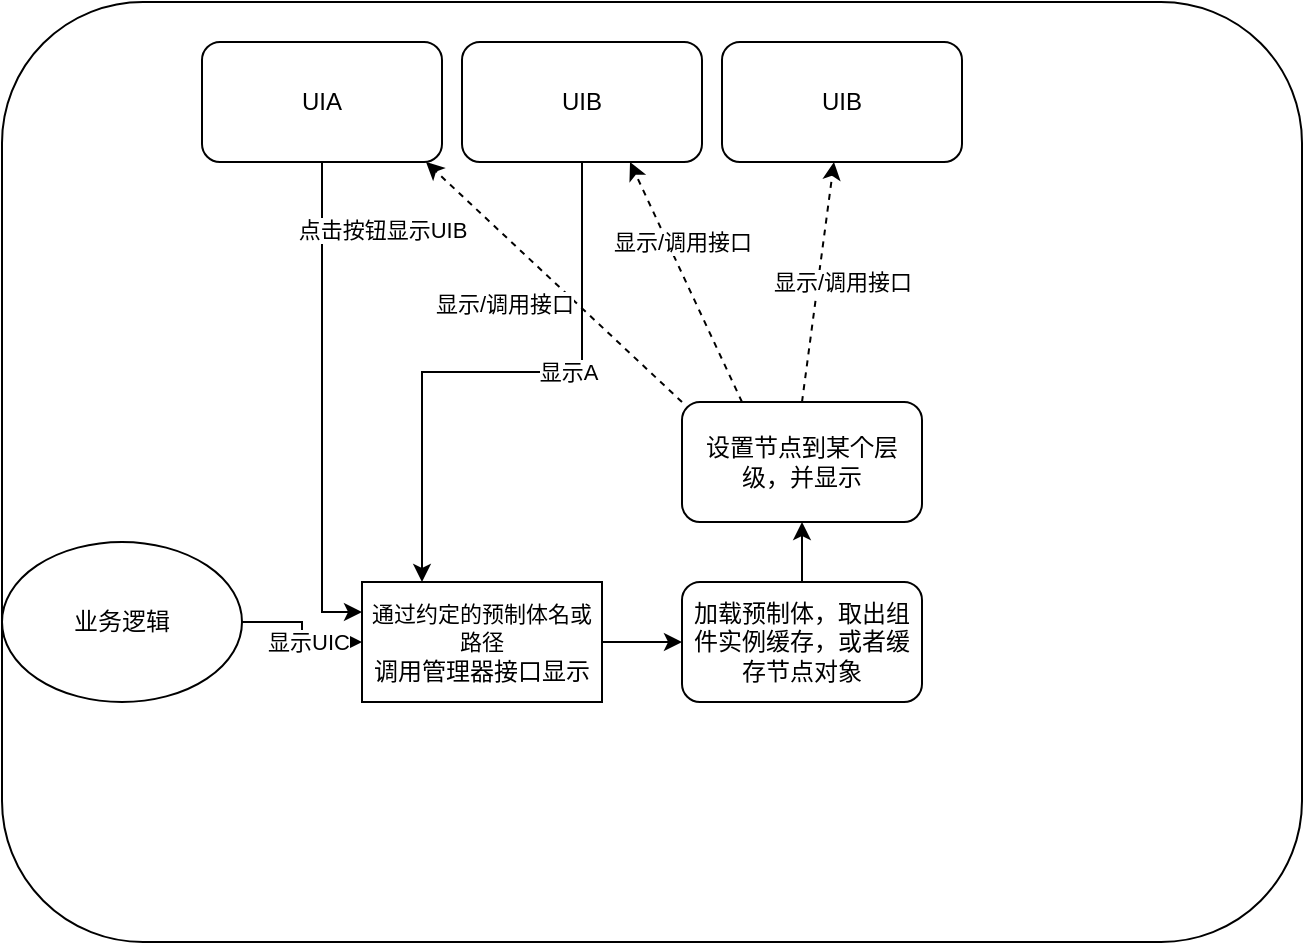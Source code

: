<mxfile version="13.9.9" type="device"><diagram id="TX59E9B6VsboyoVQnJGD" name="第 1 页"><mxGraphModel dx="517" dy="384" grid="1" gridSize="10" guides="1" tooltips="1" connect="1" arrows="1" fold="1" page="1" pageScale="1" pageWidth="827" pageHeight="1169" math="0" shadow="0"><root><mxCell id="0"/><mxCell id="1" parent="0"/><mxCell id="CbtKD4bh8axj5Lkcn41G-1" value="" style="rounded=1;whiteSpace=wrap;html=1;" vertex="1" parent="1"><mxGeometry x="100" y="90" width="650" height="470" as="geometry"/></mxCell><mxCell id="CbtKD4bh8axj5Lkcn41G-9" value="" style="edgeStyle=orthogonalEdgeStyle;rounded=0;orthogonalLoop=1;jettySize=auto;html=1;" edge="1" parent="1" source="CbtKD4bh8axj5Lkcn41G-2" target="CbtKD4bh8axj5Lkcn41G-8"><mxGeometry relative="1" as="geometry"/></mxCell><mxCell id="CbtKD4bh8axj5Lkcn41G-2" value="加载预制体，取出组件实例缓存，或者缓存节点对象" style="rounded=1;whiteSpace=wrap;html=1;" vertex="1" parent="1"><mxGeometry x="440" y="380" width="120" height="60" as="geometry"/></mxCell><mxCell id="CbtKD4bh8axj5Lkcn41G-5" value="" style="edgeStyle=orthogonalEdgeStyle;rounded=0;orthogonalLoop=1;jettySize=auto;html=1;" edge="1" parent="1" source="CbtKD4bh8axj5Lkcn41G-14" target="CbtKD4bh8axj5Lkcn41G-4"><mxGeometry relative="1" as="geometry"><mxPoint x="70" y="410" as="sourcePoint"/></mxGeometry></mxCell><mxCell id="CbtKD4bh8axj5Lkcn41G-25" value="显示UIC" style="edgeLabel;html=1;align=center;verticalAlign=middle;resizable=0;points=[];" vertex="1" connectable="0" parent="CbtKD4bh8axj5Lkcn41G-5"><mxGeometry x="0.229" relative="1" as="geometry"><mxPoint as="offset"/></mxGeometry></mxCell><mxCell id="CbtKD4bh8axj5Lkcn41G-7" value="" style="edgeStyle=orthogonalEdgeStyle;rounded=0;orthogonalLoop=1;jettySize=auto;html=1;" edge="1" parent="1" source="CbtKD4bh8axj5Lkcn41G-4" target="CbtKD4bh8axj5Lkcn41G-2"><mxGeometry relative="1" as="geometry"/></mxCell><mxCell id="CbtKD4bh8axj5Lkcn41G-4" value="&lt;span style=&quot;font-size: 11px ; background-color: rgb(255 , 255 , 255)&quot;&gt;通过约定的预制体名或路径&lt;/span&gt;&lt;br&gt;调用管理器接口显示" style="whiteSpace=wrap;html=1;verticalAlign=middle;align=center;" vertex="1" parent="1"><mxGeometry x="280" y="380" width="120" height="60" as="geometry"/></mxCell><mxCell id="CbtKD4bh8axj5Lkcn41G-19" style="rounded=0;orthogonalLoop=1;jettySize=auto;html=1;exitX=0.5;exitY=0;exitDx=0;exitDy=0;dashed=1;" edge="1" parent="1" source="CbtKD4bh8axj5Lkcn41G-8" target="CbtKD4bh8axj5Lkcn41G-18"><mxGeometry relative="1" as="geometry"/></mxCell><mxCell id="CbtKD4bh8axj5Lkcn41G-20" value="显示/调用接口" style="edgeLabel;html=1;align=center;verticalAlign=middle;resizable=0;points=[];" vertex="1" connectable="0" parent="CbtKD4bh8axj5Lkcn41G-19"><mxGeometry x="-0.365" y="-1" relative="1" as="geometry"><mxPoint x="13.99" y="-22.47" as="offset"/></mxGeometry></mxCell><mxCell id="CbtKD4bh8axj5Lkcn41G-8" value="设置节点到某个层级，并显示" style="whiteSpace=wrap;html=1;rounded=1;" vertex="1" parent="1"><mxGeometry x="440" y="290" width="120" height="60" as="geometry"/></mxCell><mxCell id="CbtKD4bh8axj5Lkcn41G-11" style="edgeStyle=orthogonalEdgeStyle;rounded=0;orthogonalLoop=1;jettySize=auto;html=1;entryX=0;entryY=0.25;entryDx=0;entryDy=0;" edge="1" parent="1" source="CbtKD4bh8axj5Lkcn41G-10" target="CbtKD4bh8axj5Lkcn41G-4"><mxGeometry relative="1" as="geometry"/></mxCell><mxCell id="CbtKD4bh8axj5Lkcn41G-17" value="点击按钮显示UIB" style="edgeLabel;html=1;align=center;verticalAlign=middle;resizable=0;points=[];" vertex="1" connectable="0" parent="CbtKD4bh8axj5Lkcn41G-11"><mxGeometry x="-0.456" y="1" relative="1" as="geometry"><mxPoint x="29" y="-33" as="offset"/></mxGeometry></mxCell><mxCell id="CbtKD4bh8axj5Lkcn41G-10" value="UIA" style="rounded=1;whiteSpace=wrap;html=1;align=center;" vertex="1" parent="1"><mxGeometry x="200" y="110" width="120" height="60" as="geometry"/></mxCell><mxCell id="CbtKD4bh8axj5Lkcn41G-13" style="edgeStyle=orthogonalEdgeStyle;rounded=0;orthogonalLoop=1;jettySize=auto;html=1;entryX=0.25;entryY=0;entryDx=0;entryDy=0;" edge="1" parent="1" source="CbtKD4bh8axj5Lkcn41G-12" target="CbtKD4bh8axj5Lkcn41G-4"><mxGeometry relative="1" as="geometry"/></mxCell><mxCell id="CbtKD4bh8axj5Lkcn41G-16" value="显示A" style="edgeLabel;html=1;align=center;verticalAlign=middle;resizable=0;points=[];" vertex="1" connectable="0" parent="CbtKD4bh8axj5Lkcn41G-13"><mxGeometry x="-0.229" relative="1" as="geometry"><mxPoint as="offset"/></mxGeometry></mxCell><mxCell id="CbtKD4bh8axj5Lkcn41G-12" value="UIB" style="rounded=1;whiteSpace=wrap;html=1;align=center;" vertex="1" parent="1"><mxGeometry x="330" y="110" width="120" height="60" as="geometry"/></mxCell><mxCell id="CbtKD4bh8axj5Lkcn41G-14" value="业务逻辑" style="ellipse;whiteSpace=wrap;html=1;align=center;" vertex="1" parent="1"><mxGeometry x="100" y="360" width="120" height="80" as="geometry"/></mxCell><mxCell id="CbtKD4bh8axj5Lkcn41G-18" value="UIB" style="rounded=1;whiteSpace=wrap;html=1;align=center;" vertex="1" parent="1"><mxGeometry x="460" y="110" width="120" height="60" as="geometry"/></mxCell><mxCell id="CbtKD4bh8axj5Lkcn41G-21" style="rounded=0;orthogonalLoop=1;jettySize=auto;html=1;exitX=0.25;exitY=0;exitDx=0;exitDy=0;dashed=1;" edge="1" parent="1" source="CbtKD4bh8axj5Lkcn41G-8"><mxGeometry relative="1" as="geometry"><mxPoint x="398" y="290" as="sourcePoint"/><mxPoint x="414" y="170" as="targetPoint"/></mxGeometry></mxCell><mxCell id="CbtKD4bh8axj5Lkcn41G-22" value="显示/调用接口" style="edgeLabel;html=1;align=center;verticalAlign=middle;resizable=0;points=[];" vertex="1" connectable="0" parent="CbtKD4bh8axj5Lkcn41G-21"><mxGeometry x="-0.365" y="-1" relative="1" as="geometry"><mxPoint x="-13.14" y="-41.52" as="offset"/></mxGeometry></mxCell><mxCell id="CbtKD4bh8axj5Lkcn41G-23" style="rounded=0;orthogonalLoop=1;jettySize=auto;html=1;exitX=0;exitY=0;exitDx=0;exitDy=0;dashed=1;" edge="1" parent="1" source="CbtKD4bh8axj5Lkcn41G-8"><mxGeometry relative="1" as="geometry"><mxPoint x="368" y="290" as="sourcePoint"/><mxPoint x="312" y="170" as="targetPoint"/></mxGeometry></mxCell><mxCell id="CbtKD4bh8axj5Lkcn41G-24" value="显示/调用接口" style="edgeLabel;html=1;align=center;verticalAlign=middle;resizable=0;points=[];" vertex="1" connectable="0" parent="CbtKD4bh8axj5Lkcn41G-23"><mxGeometry x="-0.365" y="-1" relative="1" as="geometry"><mxPoint x="-49.83" y="-10.97" as="offset"/></mxGeometry></mxCell></root></mxGraphModel></diagram></mxfile>